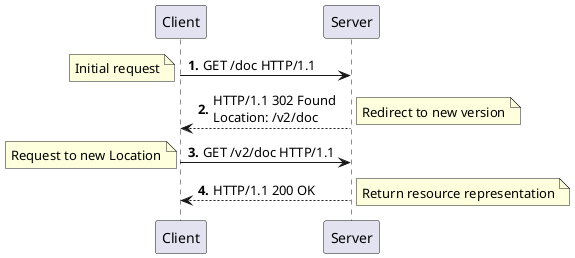 @startuml
'https://plantuml.com/sequence-diagram

autonumber "<b>#.</b>"

Client -> Server: GET /doc HTTP/1.1
note left: Initial request
Server --> Client: HTTP/1.1 302 Found\nLocation: /v2/doc
note right: Redirect to new version

Client -> Server: GET /v2/doc HTTP/1.1
note left: Request to new Location
Client <-- Server: HTTP/1.1 200 OK
note right: Return resource representation

@enduml
